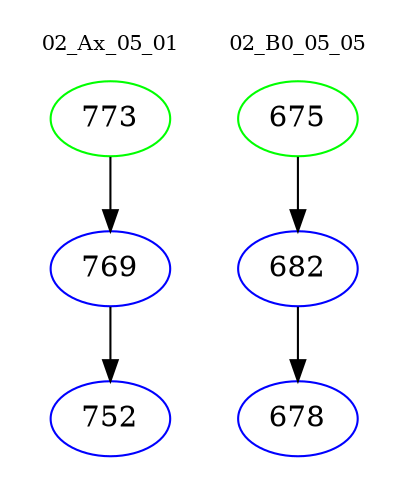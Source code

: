 digraph{
subgraph cluster_0 {
color = white
label = "02_Ax_05_01";
fontsize=10;
T0_773 [label="773", color="green"]
T0_773 -> T0_769 [color="black"]
T0_769 [label="769", color="blue"]
T0_769 -> T0_752 [color="black"]
T0_752 [label="752", color="blue"]
}
subgraph cluster_1 {
color = white
label = "02_B0_05_05";
fontsize=10;
T1_675 [label="675", color="green"]
T1_675 -> T1_682 [color="black"]
T1_682 [label="682", color="blue"]
T1_682 -> T1_678 [color="black"]
T1_678 [label="678", color="blue"]
}
}
